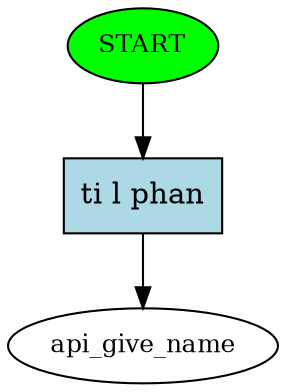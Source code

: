 digraph  {
0 [class="start active", fillcolor=green, fontsize=12, label=START, style=filled];
1 [class="dashed active", fontsize=12, label=api_give_name];
2 [class="intent active", fillcolor=lightblue, label="ti l phan", shape=rect, style=filled];
0 -> 2  [class=active, key=0];
2 -> 1  [class=active, key=0];
}
